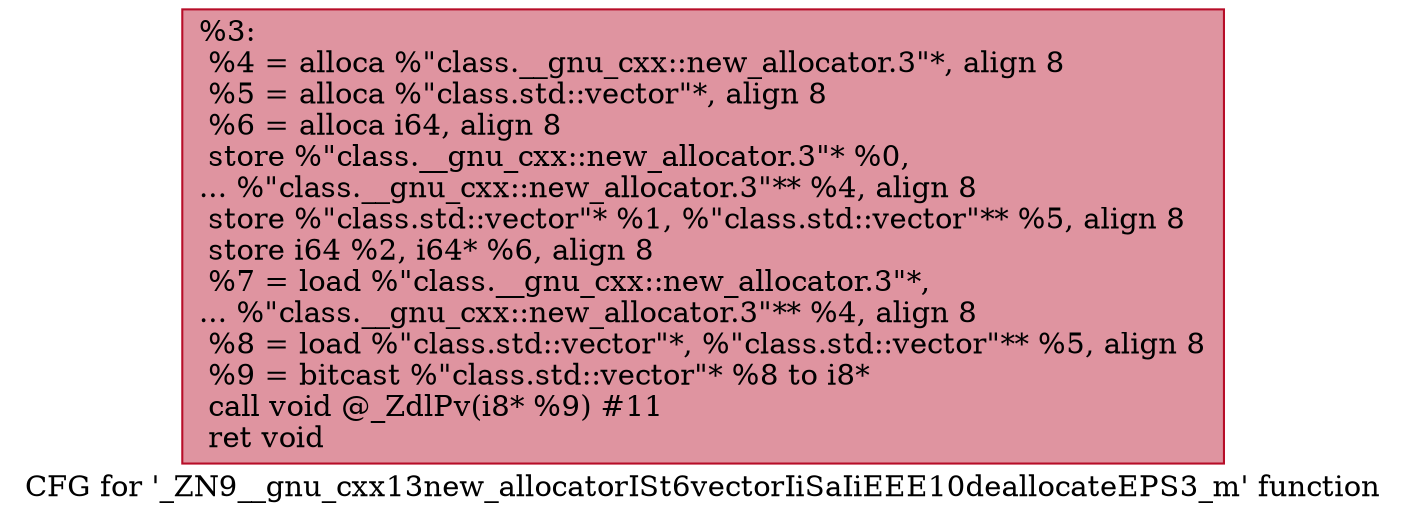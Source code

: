 digraph "CFG for '_ZN9__gnu_cxx13new_allocatorISt6vectorIiSaIiEEE10deallocateEPS3_m' function" {
	label="CFG for '_ZN9__gnu_cxx13new_allocatorISt6vectorIiSaIiEEE10deallocateEPS3_m' function";

	Node0x559aeab09f90 [shape=record,color="#b70d28ff", style=filled, fillcolor="#b70d2870",label="{%3:\l  %4 = alloca %\"class.__gnu_cxx::new_allocator.3\"*, align 8\l  %5 = alloca %\"class.std::vector\"*, align 8\l  %6 = alloca i64, align 8\l  store %\"class.__gnu_cxx::new_allocator.3\"* %0,\l... %\"class.__gnu_cxx::new_allocator.3\"** %4, align 8\l  store %\"class.std::vector\"* %1, %\"class.std::vector\"** %5, align 8\l  store i64 %2, i64* %6, align 8\l  %7 = load %\"class.__gnu_cxx::new_allocator.3\"*,\l... %\"class.__gnu_cxx::new_allocator.3\"** %4, align 8\l  %8 = load %\"class.std::vector\"*, %\"class.std::vector\"** %5, align 8\l  %9 = bitcast %\"class.std::vector\"* %8 to i8*\l  call void @_ZdlPv(i8* %9) #11\l  ret void\l}"];
}
